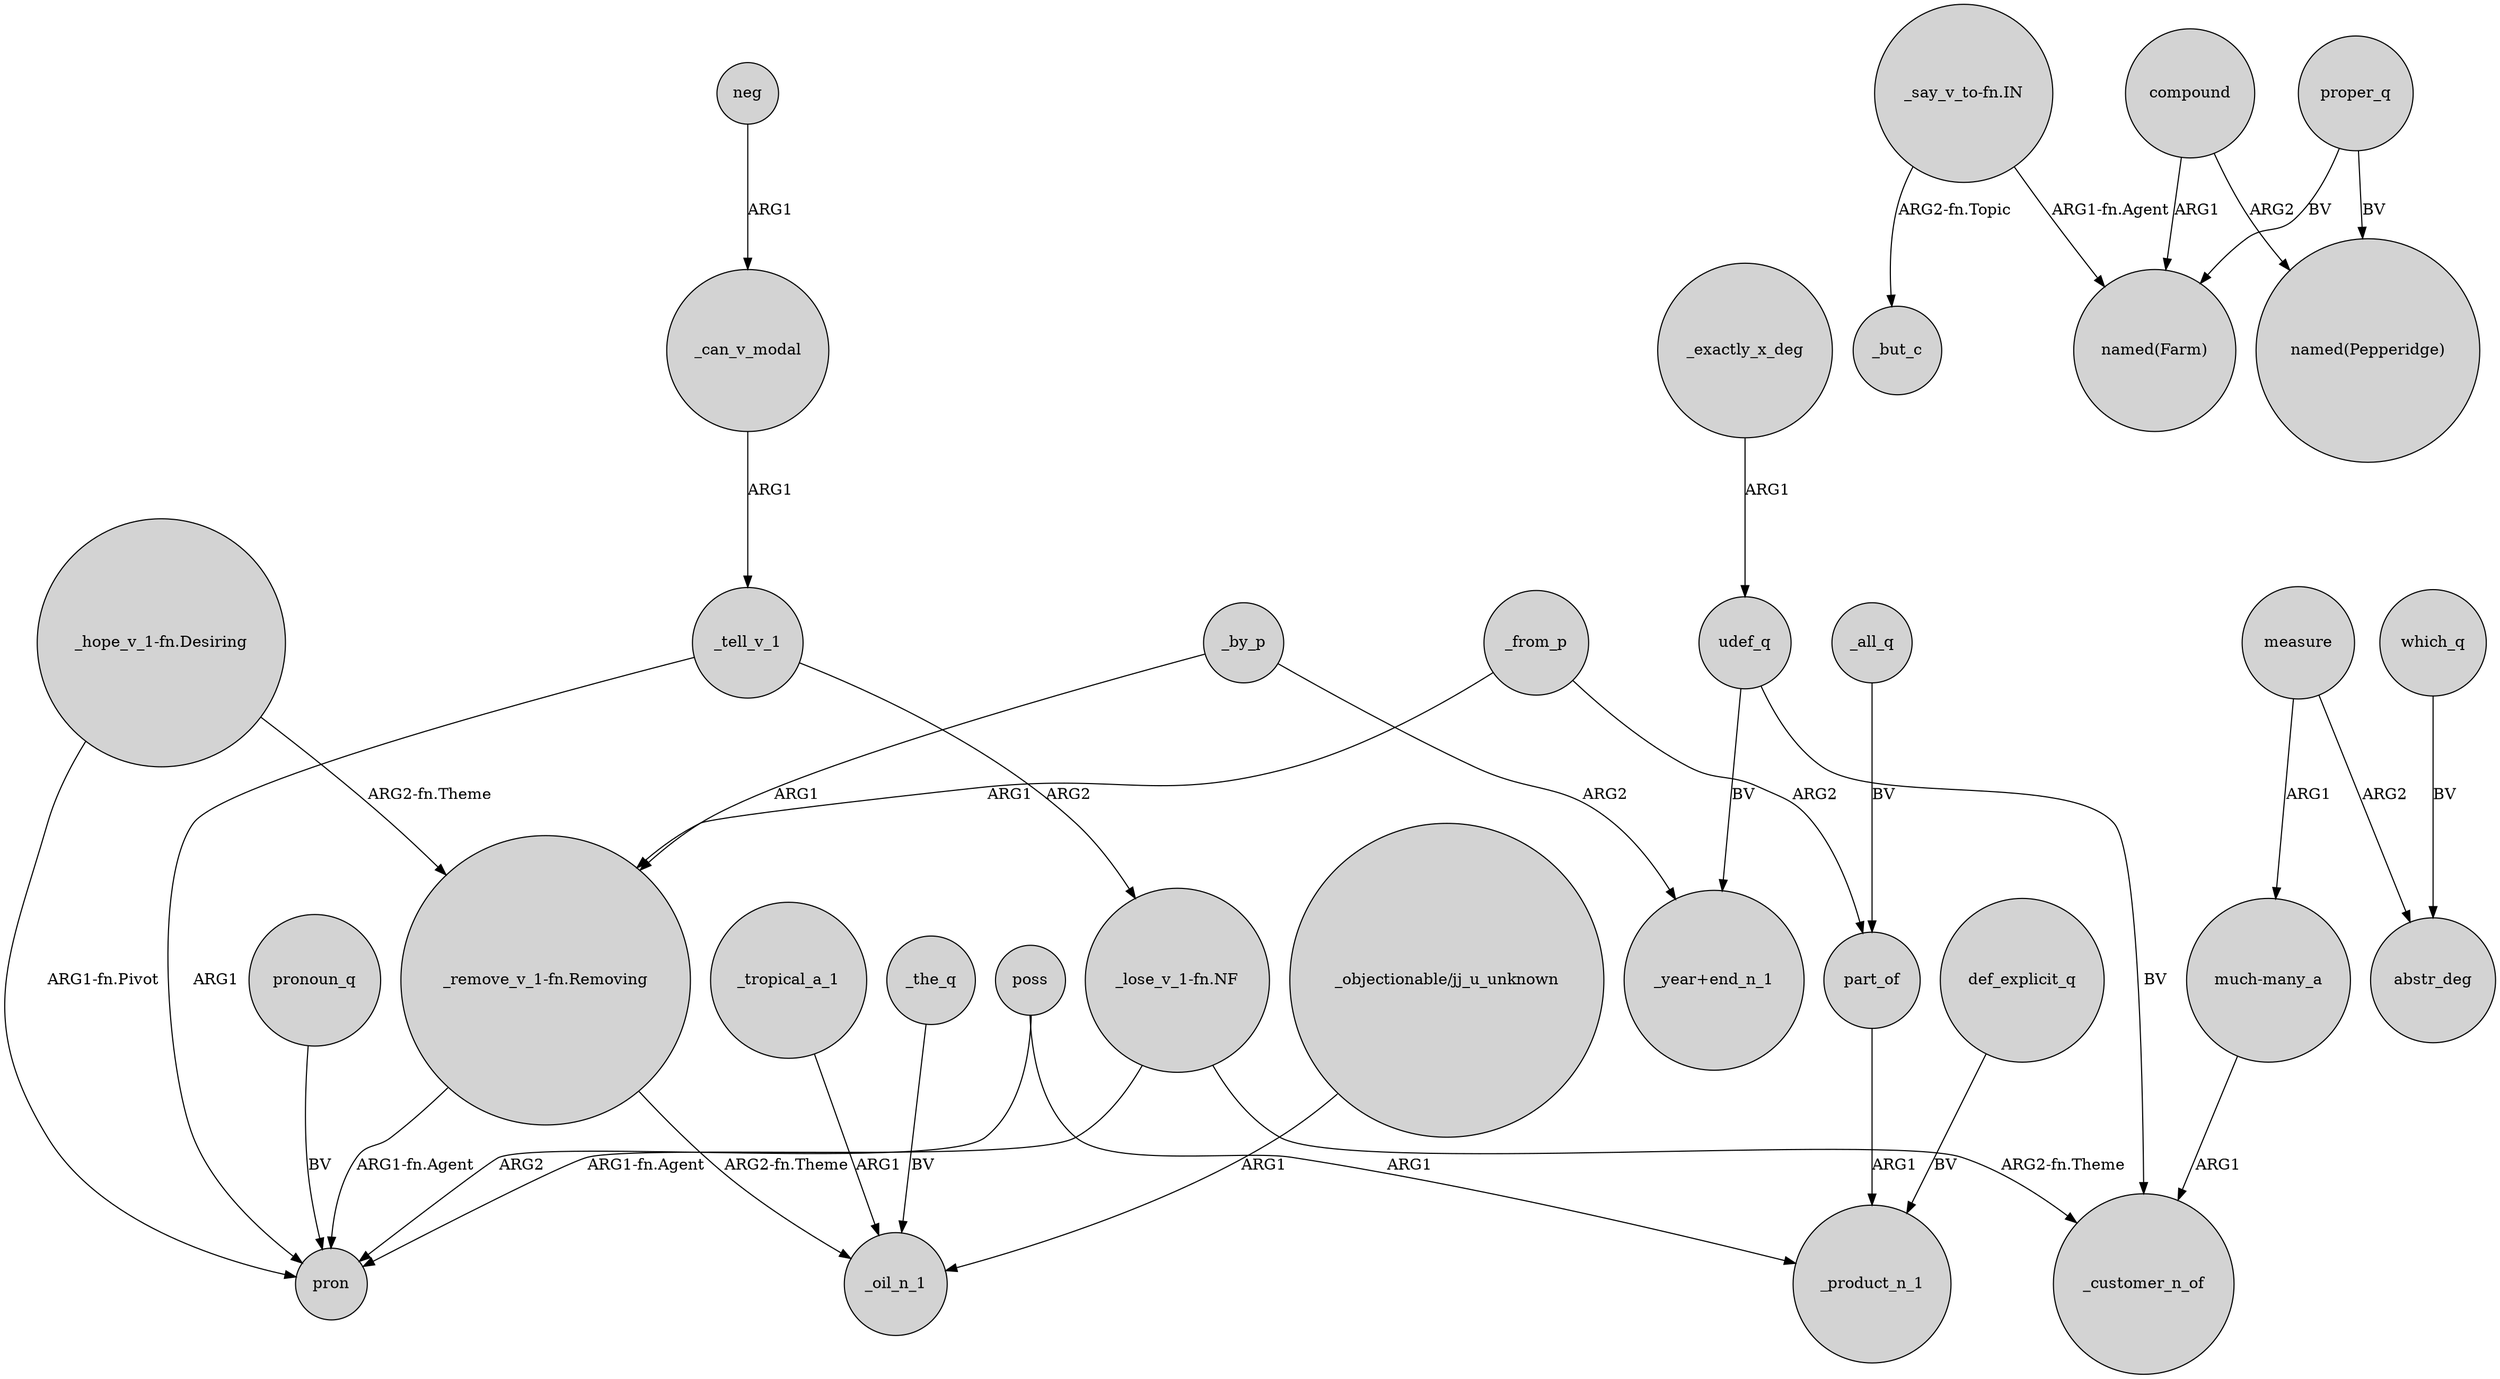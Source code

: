 digraph {
	node [shape=circle style=filled]
	"_hope_v_1-fn.Desiring" -> pron [label="ARG1-fn.Pivot"]
	def_explicit_q -> _product_n_1 [label=BV]
	_by_p -> "_remove_v_1-fn.Removing" [label=ARG1]
	measure -> abstr_deg [label=ARG2]
	compound -> "named(Farm)" [label=ARG1]
	"_say_v_to-fn.IN" -> "named(Farm)" [label="ARG1-fn.Agent"]
	poss -> _product_n_1 [label=ARG1]
	_all_q -> part_of [label=BV]
	poss -> pron [label=ARG2]
	"much-many_a" -> _customer_n_of [label=ARG1]
	"_lose_v_1-fn.NF" -> pron [label="ARG1-fn.Agent"]
	_by_p -> "_year+end_n_1" [label=ARG2]
	"_remove_v_1-fn.Removing" -> _oil_n_1 [label="ARG2-fn.Theme"]
	proper_q -> "named(Pepperidge)" [label=BV]
	"_remove_v_1-fn.Removing" -> pron [label="ARG1-fn.Agent"]
	_tell_v_1 -> pron [label=ARG1]
	"_hope_v_1-fn.Desiring" -> "_remove_v_1-fn.Removing" [label="ARG2-fn.Theme"]
	"_objectionable/jj_u_unknown" -> _oil_n_1 [label=ARG1]
	"_say_v_to-fn.IN" -> _but_c [label="ARG2-fn.Topic"]
	"_lose_v_1-fn.NF" -> _customer_n_of [label="ARG2-fn.Theme"]
	_tropical_a_1 -> _oil_n_1 [label=ARG1]
	pronoun_q -> pron [label=BV]
	_the_q -> _oil_n_1 [label=BV]
	_from_p -> part_of [label=ARG2]
	_tell_v_1 -> "_lose_v_1-fn.NF" [label=ARG2]
	udef_q -> _customer_n_of [label=BV]
	part_of -> _product_n_1 [label=ARG1]
	which_q -> abstr_deg [label=BV]
	udef_q -> "_year+end_n_1" [label=BV]
	proper_q -> "named(Farm)" [label=BV]
	_can_v_modal -> _tell_v_1 [label=ARG1]
	_from_p -> "_remove_v_1-fn.Removing" [label=ARG1]
	measure -> "much-many_a" [label=ARG1]
	compound -> "named(Pepperidge)" [label=ARG2]
	_exactly_x_deg -> udef_q [label=ARG1]
	neg -> _can_v_modal [label=ARG1]
}

